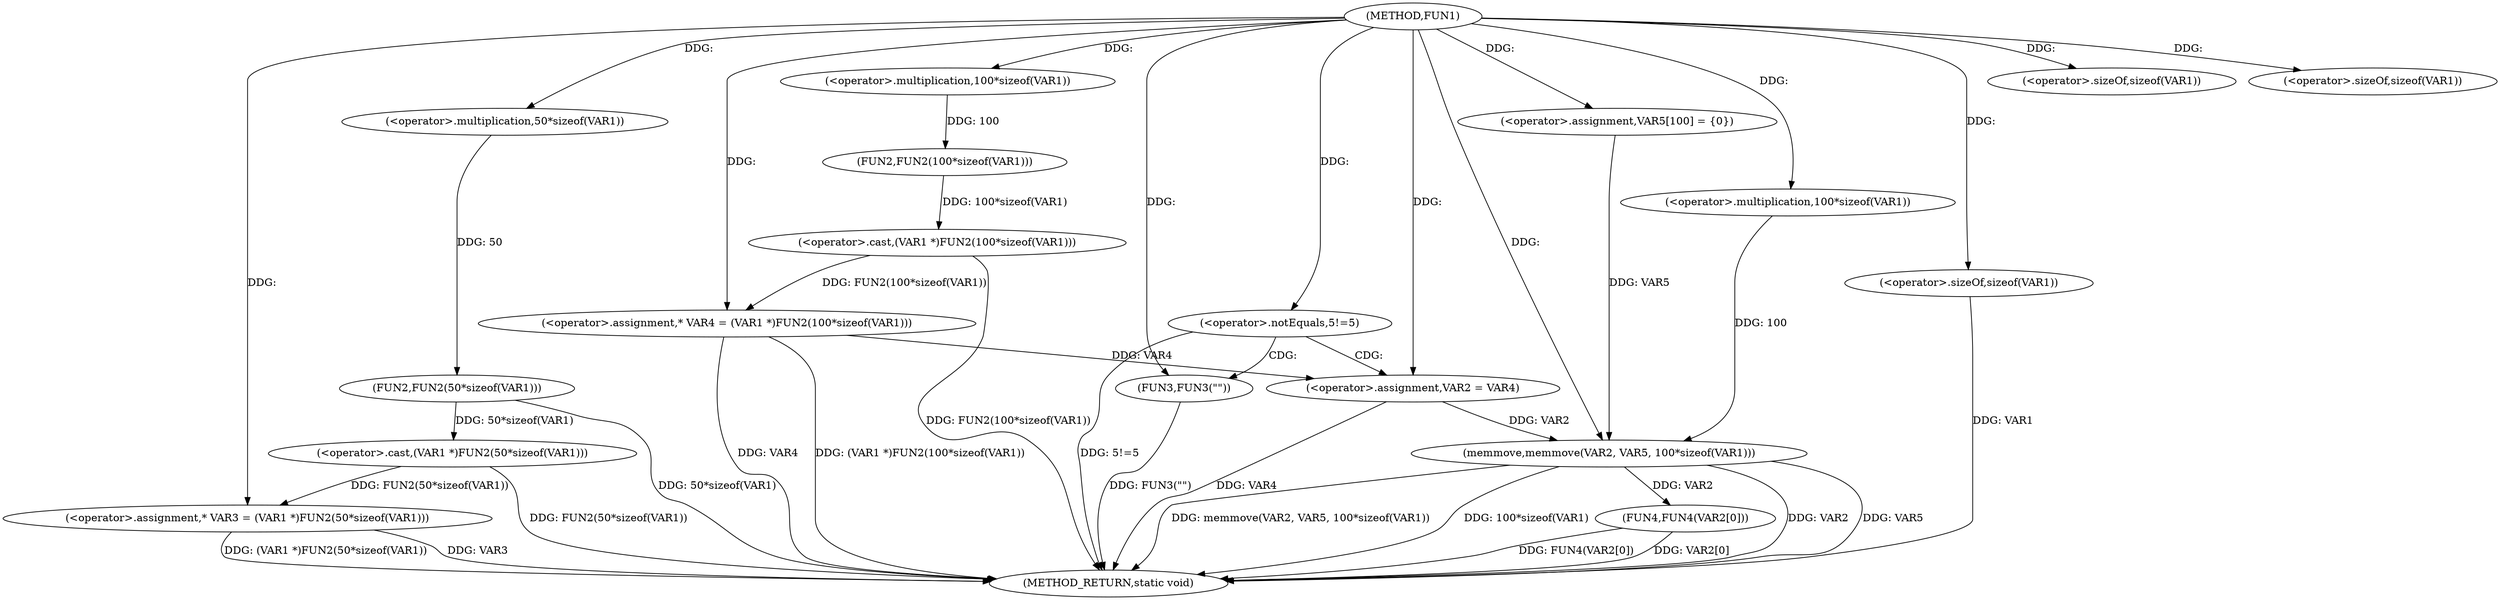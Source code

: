 digraph FUN1 {  
"1000100" [label = "(METHOD,FUN1)" ]
"1000150" [label = "(METHOD_RETURN,static void)" ]
"1000104" [label = "(<operator>.assignment,* VAR3 = (VAR1 *)FUN2(50*sizeof(VAR1)))" ]
"1000106" [label = "(<operator>.cast,(VAR1 *)FUN2(50*sizeof(VAR1)))" ]
"1000108" [label = "(FUN2,FUN2(50*sizeof(VAR1)))" ]
"1000109" [label = "(<operator>.multiplication,50*sizeof(VAR1))" ]
"1000111" [label = "(<operator>.sizeOf,sizeof(VAR1))" ]
"1000114" [label = "(<operator>.assignment,* VAR4 = (VAR1 *)FUN2(100*sizeof(VAR1)))" ]
"1000116" [label = "(<operator>.cast,(VAR1 *)FUN2(100*sizeof(VAR1)))" ]
"1000118" [label = "(FUN2,FUN2(100*sizeof(VAR1)))" ]
"1000119" [label = "(<operator>.multiplication,100*sizeof(VAR1))" ]
"1000121" [label = "(<operator>.sizeOf,sizeof(VAR1))" ]
"1000124" [label = "(<operator>.notEquals,5!=5)" ]
"1000128" [label = "(FUN3,FUN3(\"\"))" ]
"1000132" [label = "(<operator>.assignment,VAR2 = VAR4)" ]
"1000137" [label = "(<operator>.assignment,VAR5[100] = {0})" ]
"1000139" [label = "(memmove,memmove(VAR2, VAR5, 100*sizeof(VAR1)))" ]
"1000142" [label = "(<operator>.multiplication,100*sizeof(VAR1))" ]
"1000144" [label = "(<operator>.sizeOf,sizeof(VAR1))" ]
"1000146" [label = "(FUN4,FUN4(VAR2[0]))" ]
  "1000139" -> "1000150"  [ label = "DDG: 100*sizeof(VAR1)"] 
  "1000106" -> "1000150"  [ label = "DDG: FUN2(50*sizeof(VAR1))"] 
  "1000104" -> "1000150"  [ label = "DDG: VAR3"] 
  "1000139" -> "1000150"  [ label = "DDG: VAR2"] 
  "1000114" -> "1000150"  [ label = "DDG: VAR4"] 
  "1000116" -> "1000150"  [ label = "DDG: FUN2(100*sizeof(VAR1))"] 
  "1000144" -> "1000150"  [ label = "DDG: VAR1"] 
  "1000128" -> "1000150"  [ label = "DDG: FUN3(\"\")"] 
  "1000146" -> "1000150"  [ label = "DDG: FUN4(VAR2[0])"] 
  "1000124" -> "1000150"  [ label = "DDG: 5!=5"] 
  "1000139" -> "1000150"  [ label = "DDG: VAR5"] 
  "1000139" -> "1000150"  [ label = "DDG: memmove(VAR2, VAR5, 100*sizeof(VAR1))"] 
  "1000132" -> "1000150"  [ label = "DDG: VAR4"] 
  "1000146" -> "1000150"  [ label = "DDG: VAR2[0]"] 
  "1000114" -> "1000150"  [ label = "DDG: (VAR1 *)FUN2(100*sizeof(VAR1))"] 
  "1000104" -> "1000150"  [ label = "DDG: (VAR1 *)FUN2(50*sizeof(VAR1))"] 
  "1000108" -> "1000150"  [ label = "DDG: 50*sizeof(VAR1)"] 
  "1000106" -> "1000104"  [ label = "DDG: FUN2(50*sizeof(VAR1))"] 
  "1000100" -> "1000104"  [ label = "DDG: "] 
  "1000108" -> "1000106"  [ label = "DDG: 50*sizeof(VAR1)"] 
  "1000109" -> "1000108"  [ label = "DDG: 50"] 
  "1000100" -> "1000109"  [ label = "DDG: "] 
  "1000100" -> "1000111"  [ label = "DDG: "] 
  "1000116" -> "1000114"  [ label = "DDG: FUN2(100*sizeof(VAR1))"] 
  "1000100" -> "1000114"  [ label = "DDG: "] 
  "1000118" -> "1000116"  [ label = "DDG: 100*sizeof(VAR1)"] 
  "1000119" -> "1000118"  [ label = "DDG: 100"] 
  "1000100" -> "1000119"  [ label = "DDG: "] 
  "1000100" -> "1000121"  [ label = "DDG: "] 
  "1000100" -> "1000124"  [ label = "DDG: "] 
  "1000100" -> "1000128"  [ label = "DDG: "] 
  "1000114" -> "1000132"  [ label = "DDG: VAR4"] 
  "1000100" -> "1000132"  [ label = "DDG: "] 
  "1000100" -> "1000137"  [ label = "DDG: "] 
  "1000132" -> "1000139"  [ label = "DDG: VAR2"] 
  "1000100" -> "1000139"  [ label = "DDG: "] 
  "1000137" -> "1000139"  [ label = "DDG: VAR5"] 
  "1000142" -> "1000139"  [ label = "DDG: 100"] 
  "1000100" -> "1000142"  [ label = "DDG: "] 
  "1000100" -> "1000144"  [ label = "DDG: "] 
  "1000139" -> "1000146"  [ label = "DDG: VAR2"] 
  "1000124" -> "1000132"  [ label = "CDG: "] 
  "1000124" -> "1000128"  [ label = "CDG: "] 
}
